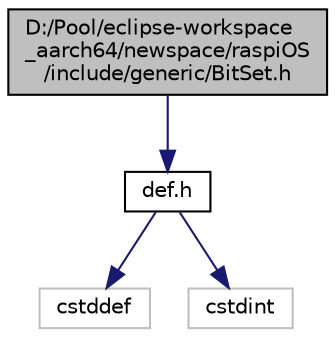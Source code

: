 digraph "D:/Pool/eclipse-workspace_aarch64/newspace/raspiOS/include/generic/BitSet.h"
{
  edge [fontname="Helvetica",fontsize="10",labelfontname="Helvetica",labelfontsize="10"];
  node [fontname="Helvetica",fontsize="10",shape=record];
  Node1222 [label="D:/Pool/eclipse-workspace\l_aarch64/newspace/raspiOS\l/include/generic/BitSet.h",height=0.2,width=0.4,color="black", fillcolor="grey75", style="filled", fontcolor="black"];
  Node1222 -> Node1223 [color="midnightblue",fontsize="10",style="solid",fontname="Helvetica"];
  Node1223 [label="def.h",height=0.2,width=0.4,color="black", fillcolor="white", style="filled",URL="$d4/da4/def_8h.html"];
  Node1223 -> Node1224 [color="midnightblue",fontsize="10",style="solid",fontname="Helvetica"];
  Node1224 [label="cstddef",height=0.2,width=0.4,color="grey75", fillcolor="white", style="filled"];
  Node1223 -> Node1225 [color="midnightblue",fontsize="10",style="solid",fontname="Helvetica"];
  Node1225 [label="cstdint",height=0.2,width=0.4,color="grey75", fillcolor="white", style="filled"];
}
